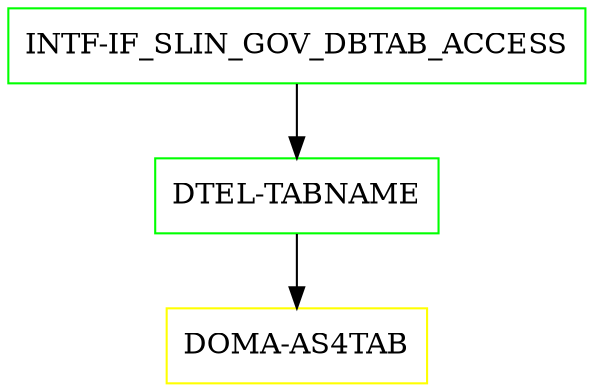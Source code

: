 digraph G {
  "INTF-IF_SLIN_GOV_DBTAB_ACCESS" [shape=box,color=green];
  "DTEL-TABNAME" [shape=box,color=green,URL="./DTEL_TABNAME.html"];
  "DOMA-AS4TAB" [shape=box,color=yellow,URL="./DOMA_AS4TAB.html"];
  "INTF-IF_SLIN_GOV_DBTAB_ACCESS" -> "DTEL-TABNAME";
  "DTEL-TABNAME" -> "DOMA-AS4TAB";
}
